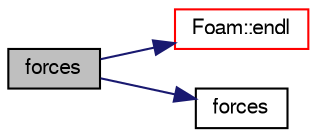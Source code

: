 digraph "forces"
{
  bgcolor="transparent";
  edge [fontname="FreeSans",fontsize="10",labelfontname="FreeSans",labelfontsize="10"];
  node [fontname="FreeSans",fontsize="10",shape=record];
  rankdir="LR";
  Node11 [label="forces",height=0.2,width=0.4,color="black", fillcolor="grey75", style="filled", fontcolor="black"];
  Node11 -> Node12 [color="midnightblue",fontsize="10",style="solid",fontname="FreeSans"];
  Node12 [label="Foam::endl",height=0.2,width=0.4,color="red",URL="$a21124.html#a2db8fe02a0d3909e9351bb4275b23ce4",tooltip="Add newline and flush stream. "];
  Node11 -> Node14 [color="midnightblue",fontsize="10",style="solid",fontname="FreeSans"];
  Node14 [label="forces",height=0.2,width=0.4,color="black",URL="$a28830.html#ad0adf28726fa5c987a2b4e30067f5e69",tooltip="Disallow default bitwise copy construct. "];
}
